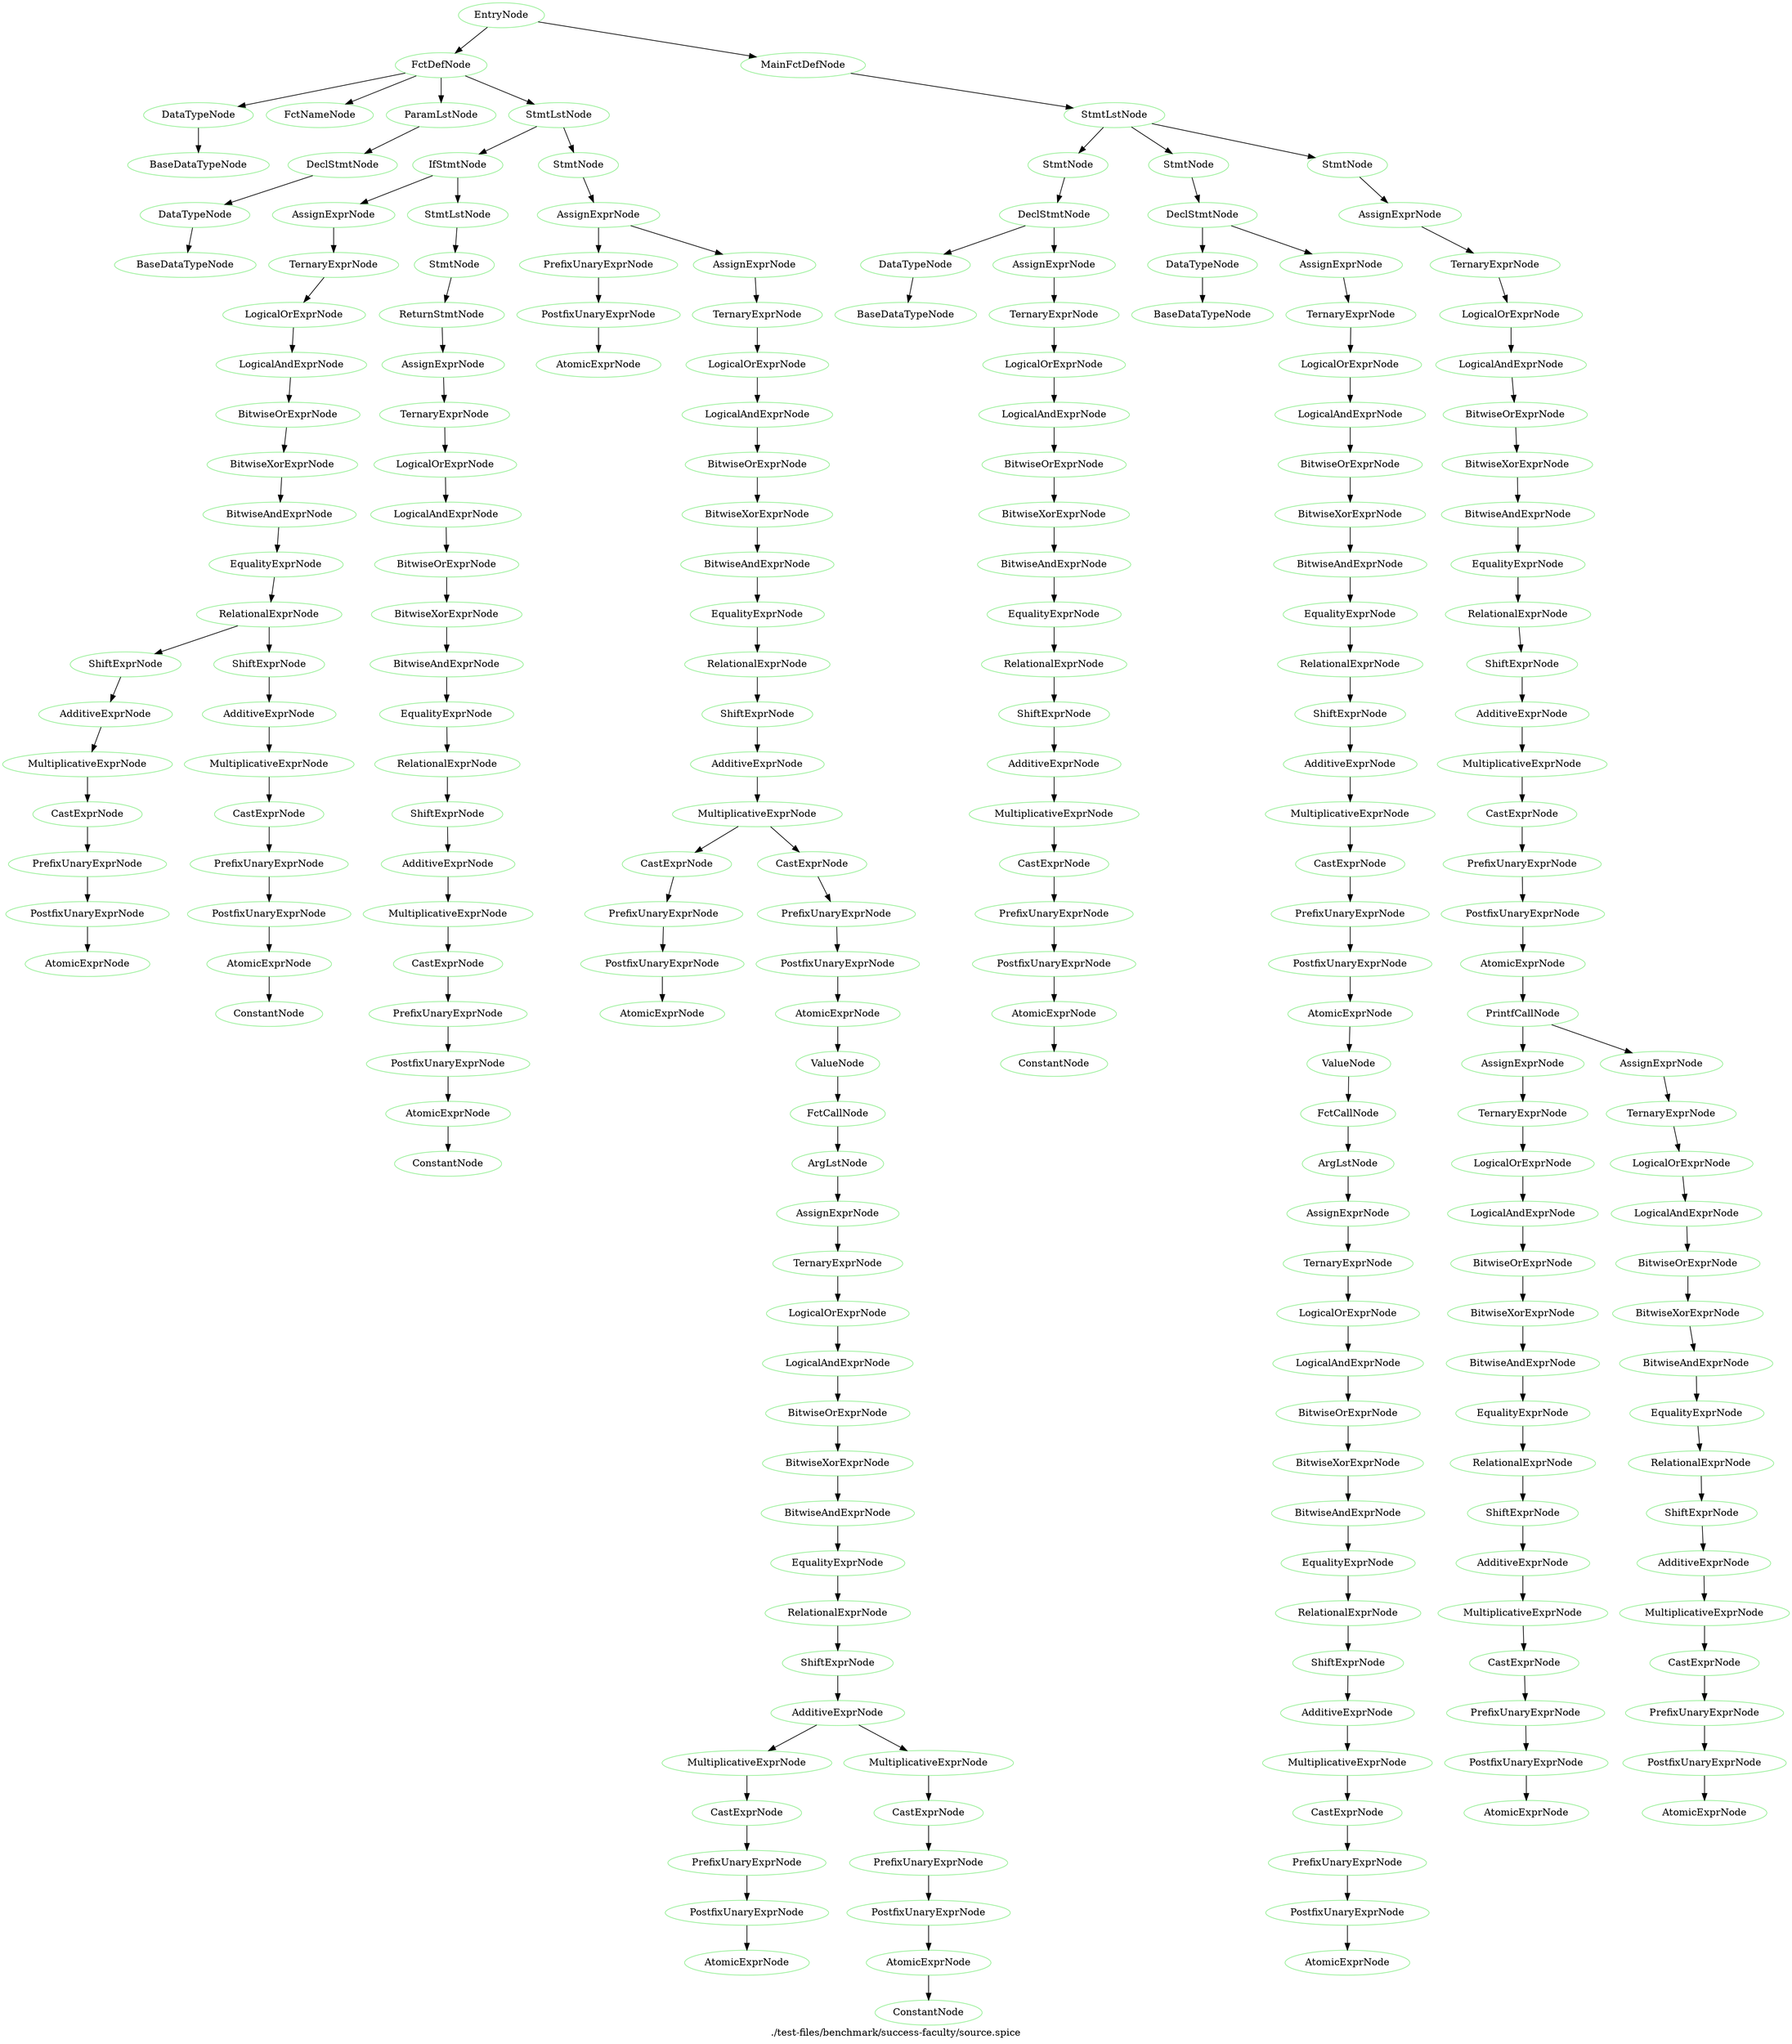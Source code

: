 digraph {
 rankdir="TB";
 label="./test-files/benchmark/success-faculty/source.spice";
 L1C1_EntryNode [color="lightgreen",label="EntryNode"];
 L1C1_FctDefNode [color="lightgreen",label="FctDefNode"];
 L1C1_EntryNode -> L1C1_FctDefNode;
 L1C3_DataTypeNode [color="lightgreen",label="DataTypeNode"];
 L1C1_FctDefNode -> L1C3_DataTypeNode;
 L1C3_BaseDataTypeNode [color="lightgreen",label="BaseDataTypeNode"];
 L1C3_DataTypeNode -> L1C3_BaseDataTypeNode;
 L1C8_FctNameNode [color="lightgreen",label="FctNameNode"];
 L1C1_FctDefNode -> L1C8_FctNameNode;
 L1C16_ParamLstNode [color="lightgreen",label="ParamLstNode"];
 L1C1_FctDefNode -> L1C16_ParamLstNode;
 L1C16_DeclStmtNode [color="lightgreen",label="DeclStmtNode"];
 L1C16_ParamLstNode -> L1C16_DeclStmtNode;
 L1C16_DataTypeNode [color="lightgreen",label="DataTypeNode"];
 L1C16_DeclStmtNode -> L1C16_DataTypeNode;
 L1C16_BaseDataTypeNode [color="lightgreen",label="BaseDataTypeNode"];
 L1C16_DataTypeNode -> L1C16_BaseDataTypeNode;
 L2C5_StmtLstNode [color="lightgreen",label="StmtLstNode"];
 L1C1_FctDefNode -> L2C5_StmtLstNode;
 L2C5_IfStmtNode [color="lightgreen",label="IfStmtNode"];
 L2C5_StmtLstNode -> L2C5_IfStmtNode;
 L2C8_AssignExprNode [color="lightgreen",label="AssignExprNode"];
 L2C5_IfStmtNode -> L2C8_AssignExprNode;
 L2C8_TernaryExprNode [color="lightgreen",label="TernaryExprNode"];
 L2C8_AssignExprNode -> L2C8_TernaryExprNode;
 L2C8_LogicalOrExprNode [color="lightgreen",label="LogicalOrExprNode"];
 L2C8_TernaryExprNode -> L2C8_LogicalOrExprNode;
 L2C8_LogicalAndExprNode [color="lightgreen",label="LogicalAndExprNode"];
 L2C8_LogicalOrExprNode -> L2C8_LogicalAndExprNode;
 L2C8_BitwiseOrExprNode [color="lightgreen",label="BitwiseOrExprNode"];
 L2C8_LogicalAndExprNode -> L2C8_BitwiseOrExprNode;
 L2C8_BitwiseXorExprNode [color="lightgreen",label="BitwiseXorExprNode"];
 L2C8_BitwiseOrExprNode -> L2C8_BitwiseXorExprNode;
 L2C8_BitwiseAndExprNode [color="lightgreen",label="BitwiseAndExprNode"];
 L2C8_BitwiseXorExprNode -> L2C8_BitwiseAndExprNode;
 L2C8_EqualityExprNode [color="lightgreen",label="EqualityExprNode"];
 L2C8_BitwiseAndExprNode -> L2C8_EqualityExprNode;
 L2C8_RelationalExprNode [color="lightgreen",label="RelationalExprNode"];
 L2C8_EqualityExprNode -> L2C8_RelationalExprNode;
 L2C8_ShiftExprNode [color="lightgreen",label="ShiftExprNode"];
 L2C8_RelationalExprNode -> L2C8_ShiftExprNode;
 L2C8_AdditiveExprNode [color="lightgreen",label="AdditiveExprNode"];
 L2C8_ShiftExprNode -> L2C8_AdditiveExprNode;
 L2C8_MultiplicativeExprNode [color="lightgreen",label="MultiplicativeExprNode"];
 L2C8_AdditiveExprNode -> L2C8_MultiplicativeExprNode;
 L2C8_CastExprNode [color="lightgreen",label="CastExprNode"];
 L2C8_MultiplicativeExprNode -> L2C8_CastExprNode;
 L2C8_PrefixUnaryExprNode [color="lightgreen",label="PrefixUnaryExprNode"];
 L2C8_CastExprNode -> L2C8_PrefixUnaryExprNode;
 L2C8_PostfixUnaryExprNode [color="lightgreen",label="PostfixUnaryExprNode"];
 L2C8_PrefixUnaryExprNode -> L2C8_PostfixUnaryExprNode;
 L2C8_AtomicExprNode [color="lightgreen",label="AtomicExprNode"];
 L2C8_PostfixUnaryExprNode -> L2C8_AtomicExprNode;
 L2C16_ShiftExprNode [color="lightgreen",label="ShiftExprNode"];
 L2C8_RelationalExprNode -> L2C16_ShiftExprNode;
 L2C16_AdditiveExprNode [color="lightgreen",label="AdditiveExprNode"];
 L2C16_ShiftExprNode -> L2C16_AdditiveExprNode;
 L2C16_MultiplicativeExprNode [color="lightgreen",label="MultiplicativeExprNode"];
 L2C16_AdditiveExprNode -> L2C16_MultiplicativeExprNode;
 L2C16_CastExprNode [color="lightgreen",label="CastExprNode"];
 L2C16_MultiplicativeExprNode -> L2C16_CastExprNode;
 L2C16_PrefixUnaryExprNode [color="lightgreen",label="PrefixUnaryExprNode"];
 L2C16_CastExprNode -> L2C16_PrefixUnaryExprNode;
 L2C16_PostfixUnaryExprNode [color="lightgreen",label="PostfixUnaryExprNode"];
 L2C16_PrefixUnaryExprNode -> L2C16_PostfixUnaryExprNode;
 L2C16_AtomicExprNode [color="lightgreen",label="AtomicExprNode"];
 L2C16_PostfixUnaryExprNode -> L2C16_AtomicExprNode;
 L2C16_ConstantNode [color="lightgreen",label="ConstantNode"];
 L2C16_AtomicExprNode -> L2C16_ConstantNode;
 L3C9_StmtLstNode [color="lightgreen",label="StmtLstNode"];
 L2C5_IfStmtNode -> L3C9_StmtLstNode;
 L3C9_StmtNode [color="lightgreen",label="StmtNode"];
 L3C9_StmtLstNode -> L3C9_StmtNode;
 L3C9_ReturnStmtNode [color="lightgreen",label="ReturnStmtNode"];
 L3C9_StmtNode -> L3C9_ReturnStmtNode;
 L3C16_AssignExprNode [color="lightgreen",label="AssignExprNode"];
 L3C9_ReturnStmtNode -> L3C16_AssignExprNode;
 L3C16_TernaryExprNode [color="lightgreen",label="TernaryExprNode"];
 L3C16_AssignExprNode -> L3C16_TernaryExprNode;
 L3C16_LogicalOrExprNode [color="lightgreen",label="LogicalOrExprNode"];
 L3C16_TernaryExprNode -> L3C16_LogicalOrExprNode;
 L3C16_LogicalAndExprNode [color="lightgreen",label="LogicalAndExprNode"];
 L3C16_LogicalOrExprNode -> L3C16_LogicalAndExprNode;
 L3C16_BitwiseOrExprNode [color="lightgreen",label="BitwiseOrExprNode"];
 L3C16_LogicalAndExprNode -> L3C16_BitwiseOrExprNode;
 L3C16_BitwiseXorExprNode [color="lightgreen",label="BitwiseXorExprNode"];
 L3C16_BitwiseOrExprNode -> L3C16_BitwiseXorExprNode;
 L3C16_BitwiseAndExprNode [color="lightgreen",label="BitwiseAndExprNode"];
 L3C16_BitwiseXorExprNode -> L3C16_BitwiseAndExprNode;
 L3C16_EqualityExprNode [color="lightgreen",label="EqualityExprNode"];
 L3C16_BitwiseAndExprNode -> L3C16_EqualityExprNode;
 L3C16_RelationalExprNode [color="lightgreen",label="RelationalExprNode"];
 L3C16_EqualityExprNode -> L3C16_RelationalExprNode;
 L3C16_ShiftExprNode [color="lightgreen",label="ShiftExprNode"];
 L3C16_RelationalExprNode -> L3C16_ShiftExprNode;
 L3C16_AdditiveExprNode [color="lightgreen",label="AdditiveExprNode"];
 L3C16_ShiftExprNode -> L3C16_AdditiveExprNode;
 L3C16_MultiplicativeExprNode [color="lightgreen",label="MultiplicativeExprNode"];
 L3C16_AdditiveExprNode -> L3C16_MultiplicativeExprNode;
 L3C16_CastExprNode [color="lightgreen",label="CastExprNode"];
 L3C16_MultiplicativeExprNode -> L3C16_CastExprNode;
 L3C16_PrefixUnaryExprNode [color="lightgreen",label="PrefixUnaryExprNode"];
 L3C16_CastExprNode -> L3C16_PrefixUnaryExprNode;
 L3C16_PostfixUnaryExprNode [color="lightgreen",label="PostfixUnaryExprNode"];
 L3C16_PrefixUnaryExprNode -> L3C16_PostfixUnaryExprNode;
 L3C16_AtomicExprNode [color="lightgreen",label="AtomicExprNode"];
 L3C16_PostfixUnaryExprNode -> L3C16_AtomicExprNode;
 L3C16_ConstantNode [color="lightgreen",label="ConstantNode"];
 L3C16_AtomicExprNode -> L3C16_ConstantNode;
 L5C5_StmtNode [color="lightgreen",label="StmtNode"];
 L2C5_StmtLstNode -> L5C5_StmtNode;
 L5C5_AssignExprNode [color="lightgreen",label="AssignExprNode"];
 L5C5_StmtNode -> L5C5_AssignExprNode;
 L5C5_PrefixUnaryExprNode [color="lightgreen",label="PrefixUnaryExprNode"];
 L5C5_AssignExprNode -> L5C5_PrefixUnaryExprNode;
 L5C5_PostfixUnaryExprNode [color="lightgreen",label="PostfixUnaryExprNode"];
 L5C5_PrefixUnaryExprNode -> L5C5_PostfixUnaryExprNode;
 L5C5_AtomicExprNode [color="lightgreen",label="AtomicExprNode"];
 L5C5_PostfixUnaryExprNode -> L5C5_AtomicExprNode;
 L5C14_AssignExprNode [color="lightgreen",label="AssignExprNode"];
 L5C5_AssignExprNode -> L5C14_AssignExprNode;
 L5C14_TernaryExprNode [color="lightgreen",label="TernaryExprNode"];
 L5C14_AssignExprNode -> L5C14_TernaryExprNode;
 L5C14_LogicalOrExprNode [color="lightgreen",label="LogicalOrExprNode"];
 L5C14_TernaryExprNode -> L5C14_LogicalOrExprNode;
 L5C14_LogicalAndExprNode [color="lightgreen",label="LogicalAndExprNode"];
 L5C14_LogicalOrExprNode -> L5C14_LogicalAndExprNode;
 L5C14_BitwiseOrExprNode [color="lightgreen",label="BitwiseOrExprNode"];
 L5C14_LogicalAndExprNode -> L5C14_BitwiseOrExprNode;
 L5C14_BitwiseXorExprNode [color="lightgreen",label="BitwiseXorExprNode"];
 L5C14_BitwiseOrExprNode -> L5C14_BitwiseXorExprNode;
 L5C14_BitwiseAndExprNode [color="lightgreen",label="BitwiseAndExprNode"];
 L5C14_BitwiseXorExprNode -> L5C14_BitwiseAndExprNode;
 L5C14_EqualityExprNode [color="lightgreen",label="EqualityExprNode"];
 L5C14_BitwiseAndExprNode -> L5C14_EqualityExprNode;
 L5C14_RelationalExprNode [color="lightgreen",label="RelationalExprNode"];
 L5C14_EqualityExprNode -> L5C14_RelationalExprNode;
 L5C14_ShiftExprNode [color="lightgreen",label="ShiftExprNode"];
 L5C14_RelationalExprNode -> L5C14_ShiftExprNode;
 L5C14_AdditiveExprNode [color="lightgreen",label="AdditiveExprNode"];
 L5C14_ShiftExprNode -> L5C14_AdditiveExprNode;
 L5C14_MultiplicativeExprNode [color="lightgreen",label="MultiplicativeExprNode"];
 L5C14_AdditiveExprNode -> L5C14_MultiplicativeExprNode;
 L5C14_CastExprNode [color="lightgreen",label="CastExprNode"];
 L5C14_MultiplicativeExprNode -> L5C14_CastExprNode;
 L5C14_PrefixUnaryExprNode [color="lightgreen",label="PrefixUnaryExprNode"];
 L5C14_CastExprNode -> L5C14_PrefixUnaryExprNode;
 L5C14_PostfixUnaryExprNode [color="lightgreen",label="PostfixUnaryExprNode"];
 L5C14_PrefixUnaryExprNode -> L5C14_PostfixUnaryExprNode;
 L5C14_AtomicExprNode [color="lightgreen",label="AtomicExprNode"];
 L5C14_PostfixUnaryExprNode -> L5C14_AtomicExprNode;
 L5C22_CastExprNode [color="lightgreen",label="CastExprNode"];
 L5C14_MultiplicativeExprNode -> L5C22_CastExprNode;
 L5C22_PrefixUnaryExprNode [color="lightgreen",label="PrefixUnaryExprNode"];
 L5C22_CastExprNode -> L5C22_PrefixUnaryExprNode;
 L5C22_PostfixUnaryExprNode [color="lightgreen",label="PostfixUnaryExprNode"];
 L5C22_PrefixUnaryExprNode -> L5C22_PostfixUnaryExprNode;
 L5C22_AtomicExprNode [color="lightgreen",label="AtomicExprNode"];
 L5C22_PostfixUnaryExprNode -> L5C22_AtomicExprNode;
 L5C22_ValueNode [color="lightgreen",label="ValueNode"];
 L5C22_AtomicExprNode -> L5C22_ValueNode;
 L5C22_FctCallNode [color="lightgreen",label="FctCallNode"];
 L5C22_ValueNode -> L5C22_FctCallNode;
 L5C30_ArgLstNode [color="lightgreen",label="ArgLstNode"];
 L5C22_FctCallNode -> L5C30_ArgLstNode;
 L5C30_AssignExprNode [color="lightgreen",label="AssignExprNode"];
 L5C30_ArgLstNode -> L5C30_AssignExprNode;
 L5C30_TernaryExprNode [color="lightgreen",label="TernaryExprNode"];
 L5C30_AssignExprNode -> L5C30_TernaryExprNode;
 L5C30_LogicalOrExprNode [color="lightgreen",label="LogicalOrExprNode"];
 L5C30_TernaryExprNode -> L5C30_LogicalOrExprNode;
 L5C30_LogicalAndExprNode [color="lightgreen",label="LogicalAndExprNode"];
 L5C30_LogicalOrExprNode -> L5C30_LogicalAndExprNode;
 L5C30_BitwiseOrExprNode [color="lightgreen",label="BitwiseOrExprNode"];
 L5C30_LogicalAndExprNode -> L5C30_BitwiseOrExprNode;
 L5C30_BitwiseXorExprNode [color="lightgreen",label="BitwiseXorExprNode"];
 L5C30_BitwiseOrExprNode -> L5C30_BitwiseXorExprNode;
 L5C30_BitwiseAndExprNode [color="lightgreen",label="BitwiseAndExprNode"];
 L5C30_BitwiseXorExprNode -> L5C30_BitwiseAndExprNode;
 L5C30_EqualityExprNode [color="lightgreen",label="EqualityExprNode"];
 L5C30_BitwiseAndExprNode -> L5C30_EqualityExprNode;
 L5C30_RelationalExprNode [color="lightgreen",label="RelationalExprNode"];
 L5C30_EqualityExprNode -> L5C30_RelationalExprNode;
 L5C30_ShiftExprNode [color="lightgreen",label="ShiftExprNode"];
 L5C30_RelationalExprNode -> L5C30_ShiftExprNode;
 L5C30_AdditiveExprNode [color="lightgreen",label="AdditiveExprNode"];
 L5C30_ShiftExprNode -> L5C30_AdditiveExprNode;
 L5C30_MultiplicativeExprNode [color="lightgreen",label="MultiplicativeExprNode"];
 L5C30_AdditiveExprNode -> L5C30_MultiplicativeExprNode;
 L5C30_CastExprNode [color="lightgreen",label="CastExprNode"];
 L5C30_MultiplicativeExprNode -> L5C30_CastExprNode;
 L5C30_PrefixUnaryExprNode [color="lightgreen",label="PrefixUnaryExprNode"];
 L5C30_CastExprNode -> L5C30_PrefixUnaryExprNode;
 L5C30_PostfixUnaryExprNode [color="lightgreen",label="PostfixUnaryExprNode"];
 L5C30_PrefixUnaryExprNode -> L5C30_PostfixUnaryExprNode;
 L5C30_AtomicExprNode [color="lightgreen",label="AtomicExprNode"];
 L5C30_PostfixUnaryExprNode -> L5C30_AtomicExprNode;
 L5C38_MultiplicativeExprNode [color="lightgreen",label="MultiplicativeExprNode"];
 L5C30_AdditiveExprNode -> L5C38_MultiplicativeExprNode;
 L5C38_CastExprNode [color="lightgreen",label="CastExprNode"];
 L5C38_MultiplicativeExprNode -> L5C38_CastExprNode;
 L5C38_PrefixUnaryExprNode [color="lightgreen",label="PrefixUnaryExprNode"];
 L5C38_CastExprNode -> L5C38_PrefixUnaryExprNode;
 L5C38_PostfixUnaryExprNode [color="lightgreen",label="PostfixUnaryExprNode"];
 L5C38_PrefixUnaryExprNode -> L5C38_PostfixUnaryExprNode;
 L5C38_AtomicExprNode [color="lightgreen",label="AtomicExprNode"];
 L5C38_PostfixUnaryExprNode -> L5C38_AtomicExprNode;
 L5C38_ConstantNode [color="lightgreen",label="ConstantNode"];
 L5C38_AtomicExprNode -> L5C38_ConstantNode;
 L8C1_MainFctDefNode [color="lightgreen",label="MainFctDefNode"];
 L1C1_EntryNode -> L8C1_MainFctDefNode;
 L9C5_StmtLstNode [color="lightgreen",label="StmtLstNode"];
 L8C1_MainFctDefNode -> L9C5_StmtLstNode;
 L9C5_StmtNode [color="lightgreen",label="StmtNode"];
 L9C5_StmtLstNode -> L9C5_StmtNode;
 L9C5_DeclStmtNode [color="lightgreen",label="DeclStmtNode"];
 L9C5_StmtNode -> L9C5_DeclStmtNode;
 L9C5_DataTypeNode [color="lightgreen",label="DataTypeNode"];
 L9C5_DeclStmtNode -> L9C5_DataTypeNode;
 L9C5_BaseDataTypeNode [color="lightgreen",label="BaseDataTypeNode"];
 L9C5_DataTypeNode -> L9C5_BaseDataTypeNode;
 L9C17_AssignExprNode [color="lightgreen",label="AssignExprNode"];
 L9C5_DeclStmtNode -> L9C17_AssignExprNode;
 L9C17_TernaryExprNode [color="lightgreen",label="TernaryExprNode"];
 L9C17_AssignExprNode -> L9C17_TernaryExprNode;
 L9C17_LogicalOrExprNode [color="lightgreen",label="LogicalOrExprNode"];
 L9C17_TernaryExprNode -> L9C17_LogicalOrExprNode;
 L9C17_LogicalAndExprNode [color="lightgreen",label="LogicalAndExprNode"];
 L9C17_LogicalOrExprNode -> L9C17_LogicalAndExprNode;
 L9C17_BitwiseOrExprNode [color="lightgreen",label="BitwiseOrExprNode"];
 L9C17_LogicalAndExprNode -> L9C17_BitwiseOrExprNode;
 L9C17_BitwiseXorExprNode [color="lightgreen",label="BitwiseXorExprNode"];
 L9C17_BitwiseOrExprNode -> L9C17_BitwiseXorExprNode;
 L9C17_BitwiseAndExprNode [color="lightgreen",label="BitwiseAndExprNode"];
 L9C17_BitwiseXorExprNode -> L9C17_BitwiseAndExprNode;
 L9C17_EqualityExprNode [color="lightgreen",label="EqualityExprNode"];
 L9C17_BitwiseAndExprNode -> L9C17_EqualityExprNode;
 L9C17_RelationalExprNode [color="lightgreen",label="RelationalExprNode"];
 L9C17_EqualityExprNode -> L9C17_RelationalExprNode;
 L9C17_ShiftExprNode [color="lightgreen",label="ShiftExprNode"];
 L9C17_RelationalExprNode -> L9C17_ShiftExprNode;
 L9C17_AdditiveExprNode [color="lightgreen",label="AdditiveExprNode"];
 L9C17_ShiftExprNode -> L9C17_AdditiveExprNode;
 L9C17_MultiplicativeExprNode [color="lightgreen",label="MultiplicativeExprNode"];
 L9C17_AdditiveExprNode -> L9C17_MultiplicativeExprNode;
 L9C17_CastExprNode [color="lightgreen",label="CastExprNode"];
 L9C17_MultiplicativeExprNode -> L9C17_CastExprNode;
 L9C17_PrefixUnaryExprNode [color="lightgreen",label="PrefixUnaryExprNode"];
 L9C17_CastExprNode -> L9C17_PrefixUnaryExprNode;
 L9C17_PostfixUnaryExprNode [color="lightgreen",label="PostfixUnaryExprNode"];
 L9C17_PrefixUnaryExprNode -> L9C17_PostfixUnaryExprNode;
 L9C17_AtomicExprNode [color="lightgreen",label="AtomicExprNode"];
 L9C17_PostfixUnaryExprNode -> L9C17_AtomicExprNode;
 L9C17_ConstantNode [color="lightgreen",label="ConstantNode"];
 L9C17_AtomicExprNode -> L9C17_ConstantNode;
 L10C5_StmtNode [color="lightgreen",label="StmtNode"];
 L9C5_StmtLstNode -> L10C5_StmtNode;
 L10C5_DeclStmtNode [color="lightgreen",label="DeclStmtNode"];
 L10C5_StmtNode -> L10C5_DeclStmtNode;
 L10C5_DataTypeNode [color="lightgreen",label="DataTypeNode"];
 L10C5_DeclStmtNode -> L10C5_DataTypeNode;
 L10C5_BaseDataTypeNode [color="lightgreen",label="BaseDataTypeNode"];
 L10C5_DataTypeNode -> L10C5_BaseDataTypeNode;
 L10C19_AssignExprNode [color="lightgreen",label="AssignExprNode"];
 L10C5_DeclStmtNode -> L10C19_AssignExprNode;
 L10C19_TernaryExprNode [color="lightgreen",label="TernaryExprNode"];
 L10C19_AssignExprNode -> L10C19_TernaryExprNode;
 L10C19_LogicalOrExprNode [color="lightgreen",label="LogicalOrExprNode"];
 L10C19_TernaryExprNode -> L10C19_LogicalOrExprNode;
 L10C19_LogicalAndExprNode [color="lightgreen",label="LogicalAndExprNode"];
 L10C19_LogicalOrExprNode -> L10C19_LogicalAndExprNode;
 L10C19_BitwiseOrExprNode [color="lightgreen",label="BitwiseOrExprNode"];
 L10C19_LogicalAndExprNode -> L10C19_BitwiseOrExprNode;
 L10C19_BitwiseXorExprNode [color="lightgreen",label="BitwiseXorExprNode"];
 L10C19_BitwiseOrExprNode -> L10C19_BitwiseXorExprNode;
 L10C19_BitwiseAndExprNode [color="lightgreen",label="BitwiseAndExprNode"];
 L10C19_BitwiseXorExprNode -> L10C19_BitwiseAndExprNode;
 L10C19_EqualityExprNode [color="lightgreen",label="EqualityExprNode"];
 L10C19_BitwiseAndExprNode -> L10C19_EqualityExprNode;
 L10C19_RelationalExprNode [color="lightgreen",label="RelationalExprNode"];
 L10C19_EqualityExprNode -> L10C19_RelationalExprNode;
 L10C19_ShiftExprNode [color="lightgreen",label="ShiftExprNode"];
 L10C19_RelationalExprNode -> L10C19_ShiftExprNode;
 L10C19_AdditiveExprNode [color="lightgreen",label="AdditiveExprNode"];
 L10C19_ShiftExprNode -> L10C19_AdditiveExprNode;
 L10C19_MultiplicativeExprNode [color="lightgreen",label="MultiplicativeExprNode"];
 L10C19_AdditiveExprNode -> L10C19_MultiplicativeExprNode;
 L10C19_CastExprNode [color="lightgreen",label="CastExprNode"];
 L10C19_MultiplicativeExprNode -> L10C19_CastExprNode;
 L10C19_PrefixUnaryExprNode [color="lightgreen",label="PrefixUnaryExprNode"];
 L10C19_CastExprNode -> L10C19_PrefixUnaryExprNode;
 L10C19_PostfixUnaryExprNode [color="lightgreen",label="PostfixUnaryExprNode"];
 L10C19_PrefixUnaryExprNode -> L10C19_PostfixUnaryExprNode;
 L10C19_AtomicExprNode [color="lightgreen",label="AtomicExprNode"];
 L10C19_PostfixUnaryExprNode -> L10C19_AtomicExprNode;
 L10C19_ValueNode [color="lightgreen",label="ValueNode"];
 L10C19_AtomicExprNode -> L10C19_ValueNode;
 L10C19_FctCallNode [color="lightgreen",label="FctCallNode"];
 L10C19_ValueNode -> L10C19_FctCallNode;
 L10C27_ArgLstNode [color="lightgreen",label="ArgLstNode"];
 L10C19_FctCallNode -> L10C27_ArgLstNode;
 L10C27_AssignExprNode [color="lightgreen",label="AssignExprNode"];
 L10C27_ArgLstNode -> L10C27_AssignExprNode;
 L10C27_TernaryExprNode [color="lightgreen",label="TernaryExprNode"];
 L10C27_AssignExprNode -> L10C27_TernaryExprNode;
 L10C27_LogicalOrExprNode [color="lightgreen",label="LogicalOrExprNode"];
 L10C27_TernaryExprNode -> L10C27_LogicalOrExprNode;
 L10C27_LogicalAndExprNode [color="lightgreen",label="LogicalAndExprNode"];
 L10C27_LogicalOrExprNode -> L10C27_LogicalAndExprNode;
 L10C27_BitwiseOrExprNode [color="lightgreen",label="BitwiseOrExprNode"];
 L10C27_LogicalAndExprNode -> L10C27_BitwiseOrExprNode;
 L10C27_BitwiseXorExprNode [color="lightgreen",label="BitwiseXorExprNode"];
 L10C27_BitwiseOrExprNode -> L10C27_BitwiseXorExprNode;
 L10C27_BitwiseAndExprNode [color="lightgreen",label="BitwiseAndExprNode"];
 L10C27_BitwiseXorExprNode -> L10C27_BitwiseAndExprNode;
 L10C27_EqualityExprNode [color="lightgreen",label="EqualityExprNode"];
 L10C27_BitwiseAndExprNode -> L10C27_EqualityExprNode;
 L10C27_RelationalExprNode [color="lightgreen",label="RelationalExprNode"];
 L10C27_EqualityExprNode -> L10C27_RelationalExprNode;
 L10C27_ShiftExprNode [color="lightgreen",label="ShiftExprNode"];
 L10C27_RelationalExprNode -> L10C27_ShiftExprNode;
 L10C27_AdditiveExprNode [color="lightgreen",label="AdditiveExprNode"];
 L10C27_ShiftExprNode -> L10C27_AdditiveExprNode;
 L10C27_MultiplicativeExprNode [color="lightgreen",label="MultiplicativeExprNode"];
 L10C27_AdditiveExprNode -> L10C27_MultiplicativeExprNode;
 L10C27_CastExprNode [color="lightgreen",label="CastExprNode"];
 L10C27_MultiplicativeExprNode -> L10C27_CastExprNode;
 L10C27_PrefixUnaryExprNode [color="lightgreen",label="PrefixUnaryExprNode"];
 L10C27_CastExprNode -> L10C27_PrefixUnaryExprNode;
 L10C27_PostfixUnaryExprNode [color="lightgreen",label="PostfixUnaryExprNode"];
 L10C27_PrefixUnaryExprNode -> L10C27_PostfixUnaryExprNode;
 L10C27_AtomicExprNode [color="lightgreen",label="AtomicExprNode"];
 L10C27_PostfixUnaryExprNode -> L10C27_AtomicExprNode;
 L11C5_StmtNode [color="lightgreen",label="StmtNode"];
 L9C5_StmtLstNode -> L11C5_StmtNode;
 L11C5_AssignExprNode [color="lightgreen",label="AssignExprNode"];
 L11C5_StmtNode -> L11C5_AssignExprNode;
 L11C5_TernaryExprNode [color="lightgreen",label="TernaryExprNode"];
 L11C5_AssignExprNode -> L11C5_TernaryExprNode;
 L11C5_LogicalOrExprNode [color="lightgreen",label="LogicalOrExprNode"];
 L11C5_TernaryExprNode -> L11C5_LogicalOrExprNode;
 L11C5_LogicalAndExprNode [color="lightgreen",label="LogicalAndExprNode"];
 L11C5_LogicalOrExprNode -> L11C5_LogicalAndExprNode;
 L11C5_BitwiseOrExprNode [color="lightgreen",label="BitwiseOrExprNode"];
 L11C5_LogicalAndExprNode -> L11C5_BitwiseOrExprNode;
 L11C5_BitwiseXorExprNode [color="lightgreen",label="BitwiseXorExprNode"];
 L11C5_BitwiseOrExprNode -> L11C5_BitwiseXorExprNode;
 L11C5_BitwiseAndExprNode [color="lightgreen",label="BitwiseAndExprNode"];
 L11C5_BitwiseXorExprNode -> L11C5_BitwiseAndExprNode;
 L11C5_EqualityExprNode [color="lightgreen",label="EqualityExprNode"];
 L11C5_BitwiseAndExprNode -> L11C5_EqualityExprNode;
 L11C5_RelationalExprNode [color="lightgreen",label="RelationalExprNode"];
 L11C5_EqualityExprNode -> L11C5_RelationalExprNode;
 L11C5_ShiftExprNode [color="lightgreen",label="ShiftExprNode"];
 L11C5_RelationalExprNode -> L11C5_ShiftExprNode;
 L11C5_AdditiveExprNode [color="lightgreen",label="AdditiveExprNode"];
 L11C5_ShiftExprNode -> L11C5_AdditiveExprNode;
 L11C5_MultiplicativeExprNode [color="lightgreen",label="MultiplicativeExprNode"];
 L11C5_AdditiveExprNode -> L11C5_MultiplicativeExprNode;
 L11C5_CastExprNode [color="lightgreen",label="CastExprNode"];
 L11C5_MultiplicativeExprNode -> L11C5_CastExprNode;
 L11C5_PrefixUnaryExprNode [color="lightgreen",label="PrefixUnaryExprNode"];
 L11C5_CastExprNode -> L11C5_PrefixUnaryExprNode;
 L11C5_PostfixUnaryExprNode [color="lightgreen",label="PostfixUnaryExprNode"];
 L11C5_PrefixUnaryExprNode -> L11C5_PostfixUnaryExprNode;
 L11C5_AtomicExprNode [color="lightgreen",label="AtomicExprNode"];
 L11C5_PostfixUnaryExprNode -> L11C5_AtomicExprNode;
 L11C5_PrintfCallNode [color="lightgreen",label="PrintfCallNode"];
 L11C5_AtomicExprNode -> L11C5_PrintfCallNode;
 L11C36_AssignExprNode [color="lightgreen",label="AssignExprNode"];
 L11C5_PrintfCallNode -> L11C36_AssignExprNode;
 L11C36_TernaryExprNode [color="lightgreen",label="TernaryExprNode"];
 L11C36_AssignExprNode -> L11C36_TernaryExprNode;
 L11C36_LogicalOrExprNode [color="lightgreen",label="LogicalOrExprNode"];
 L11C36_TernaryExprNode -> L11C36_LogicalOrExprNode;
 L11C36_LogicalAndExprNode [color="lightgreen",label="LogicalAndExprNode"];
 L11C36_LogicalOrExprNode -> L11C36_LogicalAndExprNode;
 L11C36_BitwiseOrExprNode [color="lightgreen",label="BitwiseOrExprNode"];
 L11C36_LogicalAndExprNode -> L11C36_BitwiseOrExprNode;
 L11C36_BitwiseXorExprNode [color="lightgreen",label="BitwiseXorExprNode"];
 L11C36_BitwiseOrExprNode -> L11C36_BitwiseXorExprNode;
 L11C36_BitwiseAndExprNode [color="lightgreen",label="BitwiseAndExprNode"];
 L11C36_BitwiseXorExprNode -> L11C36_BitwiseAndExprNode;
 L11C36_EqualityExprNode [color="lightgreen",label="EqualityExprNode"];
 L11C36_BitwiseAndExprNode -> L11C36_EqualityExprNode;
 L11C36_RelationalExprNode [color="lightgreen",label="RelationalExprNode"];
 L11C36_EqualityExprNode -> L11C36_RelationalExprNode;
 L11C36_ShiftExprNode [color="lightgreen",label="ShiftExprNode"];
 L11C36_RelationalExprNode -> L11C36_ShiftExprNode;
 L11C36_AdditiveExprNode [color="lightgreen",label="AdditiveExprNode"];
 L11C36_ShiftExprNode -> L11C36_AdditiveExprNode;
 L11C36_MultiplicativeExprNode [color="lightgreen",label="MultiplicativeExprNode"];
 L11C36_AdditiveExprNode -> L11C36_MultiplicativeExprNode;
 L11C36_CastExprNode [color="lightgreen",label="CastExprNode"];
 L11C36_MultiplicativeExprNode -> L11C36_CastExprNode;
 L11C36_PrefixUnaryExprNode [color="lightgreen",label="PrefixUnaryExprNode"];
 L11C36_CastExprNode -> L11C36_PrefixUnaryExprNode;
 L11C36_PostfixUnaryExprNode [color="lightgreen",label="PostfixUnaryExprNode"];
 L11C36_PrefixUnaryExprNode -> L11C36_PostfixUnaryExprNode;
 L11C36_AtomicExprNode [color="lightgreen",label="AtomicExprNode"];
 L11C36_PostfixUnaryExprNode -> L11C36_AtomicExprNode;
 L11C43_AssignExprNode [color="lightgreen",label="AssignExprNode"];
 L11C5_PrintfCallNode -> L11C43_AssignExprNode;
 L11C43_TernaryExprNode [color="lightgreen",label="TernaryExprNode"];
 L11C43_AssignExprNode -> L11C43_TernaryExprNode;
 L11C43_LogicalOrExprNode [color="lightgreen",label="LogicalOrExprNode"];
 L11C43_TernaryExprNode -> L11C43_LogicalOrExprNode;
 L11C43_LogicalAndExprNode [color="lightgreen",label="LogicalAndExprNode"];
 L11C43_LogicalOrExprNode -> L11C43_LogicalAndExprNode;
 L11C43_BitwiseOrExprNode [color="lightgreen",label="BitwiseOrExprNode"];
 L11C43_LogicalAndExprNode -> L11C43_BitwiseOrExprNode;
 L11C43_BitwiseXorExprNode [color="lightgreen",label="BitwiseXorExprNode"];
 L11C43_BitwiseOrExprNode -> L11C43_BitwiseXorExprNode;
 L11C43_BitwiseAndExprNode [color="lightgreen",label="BitwiseAndExprNode"];
 L11C43_BitwiseXorExprNode -> L11C43_BitwiseAndExprNode;
 L11C43_EqualityExprNode [color="lightgreen",label="EqualityExprNode"];
 L11C43_BitwiseAndExprNode -> L11C43_EqualityExprNode;
 L11C43_RelationalExprNode [color="lightgreen",label="RelationalExprNode"];
 L11C43_EqualityExprNode -> L11C43_RelationalExprNode;
 L11C43_ShiftExprNode [color="lightgreen",label="ShiftExprNode"];
 L11C43_RelationalExprNode -> L11C43_ShiftExprNode;
 L11C43_AdditiveExprNode [color="lightgreen",label="AdditiveExprNode"];
 L11C43_ShiftExprNode -> L11C43_AdditiveExprNode;
 L11C43_MultiplicativeExprNode [color="lightgreen",label="MultiplicativeExprNode"];
 L11C43_AdditiveExprNode -> L11C43_MultiplicativeExprNode;
 L11C43_CastExprNode [color="lightgreen",label="CastExprNode"];
 L11C43_MultiplicativeExprNode -> L11C43_CastExprNode;
 L11C43_PrefixUnaryExprNode [color="lightgreen",label="PrefixUnaryExprNode"];
 L11C43_CastExprNode -> L11C43_PrefixUnaryExprNode;
 L11C43_PostfixUnaryExprNode [color="lightgreen",label="PostfixUnaryExprNode"];
 L11C43_PrefixUnaryExprNode -> L11C43_PostfixUnaryExprNode;
 L11C43_AtomicExprNode [color="lightgreen",label="AtomicExprNode"];
 L11C43_PostfixUnaryExprNode -> L11C43_AtomicExprNode;
}